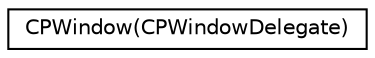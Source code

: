 digraph "Graphical Class Hierarchy"
{
  edge [fontname="Helvetica",fontsize="10",labelfontname="Helvetica",labelfontsize="10"];
  node [fontname="Helvetica",fontsize="10",shape=record];
  rankdir="LR";
  Node1 [label="CPWindow(CPWindowDelegate)",height=0.2,width=0.4,color="black", fillcolor="white", style="filled",URL="$category_c_p_window_07_c_p_window_delegate_08.html"];
}
